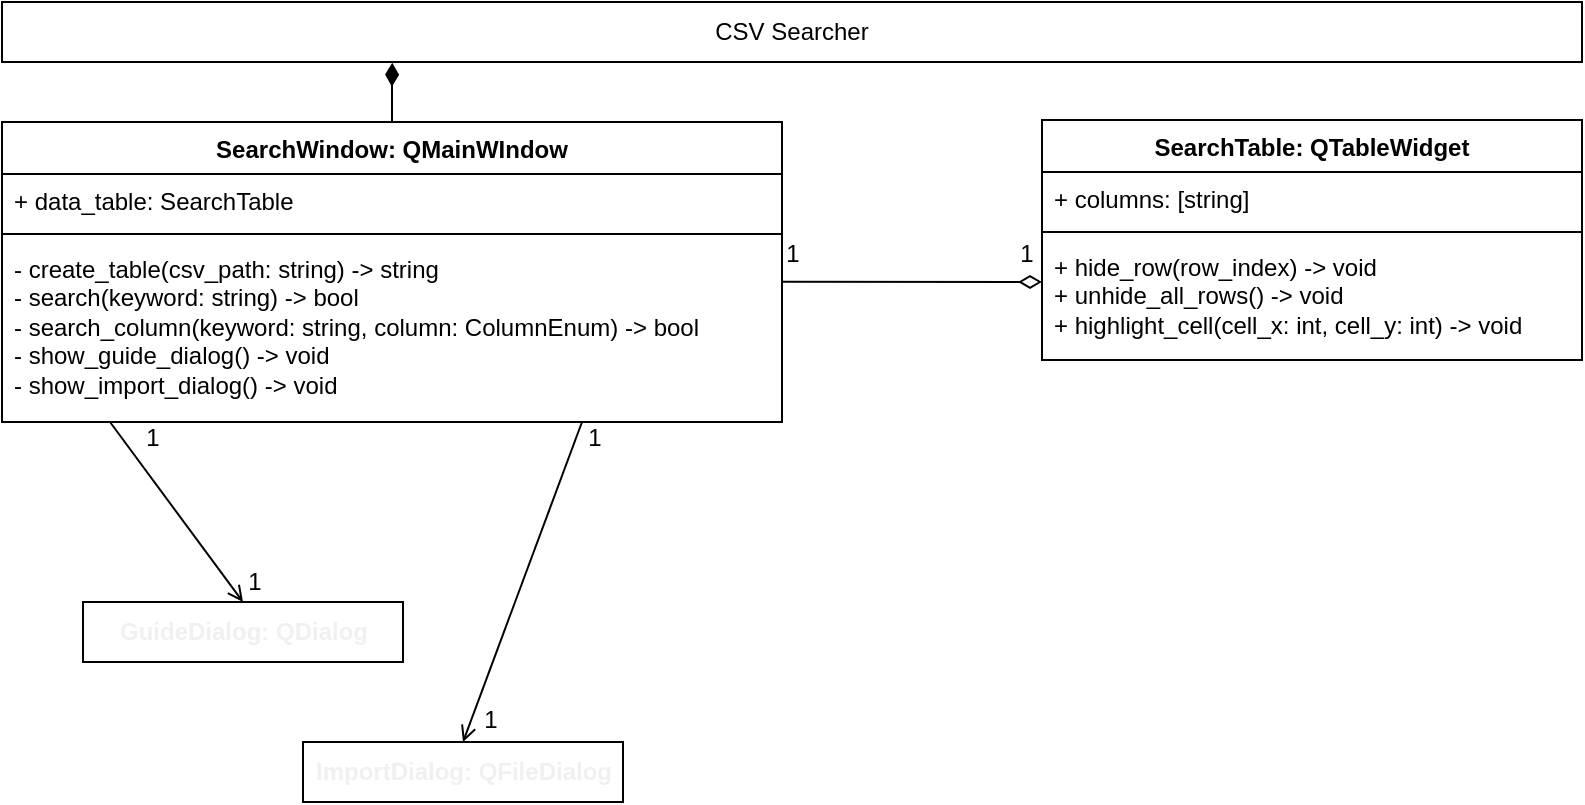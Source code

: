 <mxfile version="24.6.4" type="device">
  <diagram id="C5RBs43oDa-KdzZeNtuy" name="Page-1">
    <mxGraphModel dx="884" dy="1193" grid="1" gridSize="10" guides="1" tooltips="1" connect="1" arrows="1" fold="1" page="1" pageScale="1" pageWidth="827" pageHeight="1169" math="0" shadow="0">
      <root>
        <mxCell id="WIyWlLk6GJQsqaUBKTNV-0" />
        <mxCell id="WIyWlLk6GJQsqaUBKTNV-1" parent="WIyWlLk6GJQsqaUBKTNV-0" />
        <mxCell id="siWyhBhnACyM7Weuultx-2" value="SearchWindow: QMainWIndow" style="swimlane;fontStyle=1;align=center;verticalAlign=top;childLayout=stackLayout;horizontal=1;startSize=26;horizontalStack=0;resizeParent=1;resizeParentMax=0;resizeLast=0;collapsible=1;marginBottom=0;whiteSpace=wrap;html=1;" vertex="1" parent="WIyWlLk6GJQsqaUBKTNV-1">
          <mxGeometry x="20" y="110" width="390" height="150" as="geometry" />
        </mxCell>
        <mxCell id="siWyhBhnACyM7Weuultx-3" value="+ data_table: SearchTable" style="text;strokeColor=none;fillColor=none;align=left;verticalAlign=top;spacingLeft=4;spacingRight=4;overflow=hidden;rotatable=0;points=[[0,0.5],[1,0.5]];portConstraint=eastwest;whiteSpace=wrap;html=1;" vertex="1" parent="siWyhBhnACyM7Weuultx-2">
          <mxGeometry y="26" width="390" height="26" as="geometry" />
        </mxCell>
        <mxCell id="siWyhBhnACyM7Weuultx-4" value="" style="line;strokeWidth=1;fillColor=none;align=left;verticalAlign=middle;spacingTop=-1;spacingLeft=3;spacingRight=3;rotatable=0;labelPosition=right;points=[];portConstraint=eastwest;strokeColor=inherit;" vertex="1" parent="siWyhBhnACyM7Weuultx-2">
          <mxGeometry y="52" width="390" height="8" as="geometry" />
        </mxCell>
        <mxCell id="siWyhBhnACyM7Weuultx-5" value="&lt;div&gt;- create_table(csv_path: string) -&amp;gt; string&lt;br&gt;&lt;/div&gt;- search(keyword: string)&amp;nbsp;-&amp;gt;&amp;nbsp;bool&lt;div&gt;- search_column(&lt;span style=&quot;&quot;&gt;keyword: string, column: ColumnEnum&lt;/span&gt;&lt;span style=&quot;&quot;&gt;)&lt;/span&gt;&lt;span style=&quot;&quot;&gt;&amp;nbsp;&lt;/span&gt;&lt;span style=&quot;&quot;&gt;-&amp;gt;&amp;nbsp;&lt;/span&gt;&lt;span style=&quot;&quot;&gt;bool&lt;/span&gt;&lt;/div&gt;&lt;div&gt;- show_guide&lt;span style=&quot;background-color: initial;&quot;&gt;_dialog&lt;/span&gt;&lt;span style=&quot;background-color: initial;&quot;&gt;()&amp;nbsp;-&amp;gt;&amp;nbsp;void&lt;/span&gt;&lt;/div&gt;&lt;div&gt;- show_import_dialog() -&amp;gt; void&lt;span style=&quot;background-color: initial;&quot;&gt;&lt;br&gt;&lt;/span&gt;&lt;/div&gt;&lt;div&gt;&lt;br&gt;&lt;/div&gt;" style="text;strokeColor=none;fillColor=none;align=left;verticalAlign=top;spacingLeft=4;spacingRight=4;overflow=hidden;rotatable=0;points=[[0,0.5],[1,0.5]];portConstraint=eastwest;whiteSpace=wrap;html=1;labelBackgroundColor=none;" vertex="1" parent="siWyhBhnACyM7Weuultx-2">
          <mxGeometry y="60" width="390" height="90" as="geometry" />
        </mxCell>
        <mxCell id="siWyhBhnACyM7Weuultx-11" value="CSV Searcher" style="rounded=0;whiteSpace=wrap;html=1;" vertex="1" parent="WIyWlLk6GJQsqaUBKTNV-1">
          <mxGeometry x="20" y="50" width="790" height="30" as="geometry" />
        </mxCell>
        <mxCell id="siWyhBhnACyM7Weuultx-12" value="&lt;span style=&quot;color: rgb(240, 240, 240); font-family: Helvetica; font-size: 12px; font-style: normal; font-variant-ligatures: normal; font-variant-caps: normal; font-weight: 700; letter-spacing: normal; orphans: 2; text-align: center; text-indent: 0px; text-transform: none; widows: 2; word-spacing: 0px; -webkit-text-stroke-width: 0px; white-space: normal; text-decoration-thickness: initial; text-decoration-style: initial; text-decoration-color: initial; float: none; display: inline !important;&quot;&gt;GuideDialog: QDialog&lt;/span&gt;" style="rounded=0;whiteSpace=wrap;html=1;labelBackgroundColor=none;" vertex="1" parent="WIyWlLk6GJQsqaUBKTNV-1">
          <mxGeometry x="60.5" y="350" width="160" height="30" as="geometry" />
        </mxCell>
        <mxCell id="siWyhBhnACyM7Weuultx-13" value="&lt;span style=&quot;color: rgb(240, 240, 240); font-family: Helvetica; font-size: 12px; font-style: normal; font-variant-ligatures: normal; font-variant-caps: normal; font-weight: 700; letter-spacing: normal; orphans: 2; text-align: center; text-indent: 0px; text-transform: none; widows: 2; word-spacing: 0px; -webkit-text-stroke-width: 0px; white-space: normal; text-decoration-thickness: initial; text-decoration-style: initial; text-decoration-color: initial; float: none; display: inline !important;&quot;&gt;ImportDialog: QFileDialog&lt;/span&gt;" style="rounded=0;whiteSpace=wrap;html=1;labelBackgroundColor=none;" vertex="1" parent="WIyWlLk6GJQsqaUBKTNV-1">
          <mxGeometry x="170.5" y="420" width="160" height="30" as="geometry" />
        </mxCell>
        <mxCell id="siWyhBhnACyM7Weuultx-14" value="SearchTable: QTableWidget" style="swimlane;fontStyle=1;align=center;verticalAlign=top;childLayout=stackLayout;horizontal=1;startSize=26;horizontalStack=0;resizeParent=1;resizeParentMax=0;resizeLast=0;collapsible=1;marginBottom=0;whiteSpace=wrap;html=1;" vertex="1" parent="WIyWlLk6GJQsqaUBKTNV-1">
          <mxGeometry x="540" y="109" width="270" height="120" as="geometry" />
        </mxCell>
        <mxCell id="siWyhBhnACyM7Weuultx-15" value="+ columns: [string]" style="text;strokeColor=none;fillColor=none;align=left;verticalAlign=top;spacingLeft=4;spacingRight=4;overflow=hidden;rotatable=0;points=[[0,0.5],[1,0.5]];portConstraint=eastwest;whiteSpace=wrap;html=1;" vertex="1" parent="siWyhBhnACyM7Weuultx-14">
          <mxGeometry y="26" width="270" height="26" as="geometry" />
        </mxCell>
        <mxCell id="siWyhBhnACyM7Weuultx-16" value="" style="line;strokeWidth=1;fillColor=none;align=left;verticalAlign=middle;spacingTop=-1;spacingLeft=3;spacingRight=3;rotatable=0;labelPosition=right;points=[];portConstraint=eastwest;strokeColor=inherit;" vertex="1" parent="siWyhBhnACyM7Weuultx-14">
          <mxGeometry y="52" width="270" height="8" as="geometry" />
        </mxCell>
        <mxCell id="siWyhBhnACyM7Weuultx-17" value="&lt;div&gt;+ hide_row(row_index)&lt;span style=&quot;&quot;&gt;&amp;nbsp;&lt;/span&gt;&lt;span style=&quot;&quot;&gt;-&amp;gt; void&lt;/span&gt;&lt;/div&gt;&lt;div&gt;+ unhide_all_rows() -&amp;gt; void&lt;br&gt;&lt;/div&gt;&lt;div&gt;+ highlight_cell(cell_x: int, cell_y: int) -&amp;gt; void&lt;/div&gt;" style="text;strokeColor=none;fillColor=none;align=left;verticalAlign=top;spacingLeft=4;spacingRight=4;overflow=hidden;rotatable=0;points=[[0,0.5],[1,0.5]];portConstraint=eastwest;whiteSpace=wrap;html=1;labelBackgroundColor=none;" vertex="1" parent="siWyhBhnACyM7Weuultx-14">
          <mxGeometry y="60" width="270" height="60" as="geometry" />
        </mxCell>
        <mxCell id="siWyhBhnACyM7Weuultx-21" value="" style="edgeStyle=none;orthogonalLoop=1;jettySize=auto;html=1;rounded=0;entryX=0.5;entryY=0;entryDx=0;entryDy=0;endArrow=open;endFill=0;" edge="1" parent="WIyWlLk6GJQsqaUBKTNV-1" target="siWyhBhnACyM7Weuultx-12">
          <mxGeometry width="100" relative="1" as="geometry">
            <mxPoint x="74" y="260" as="sourcePoint" />
            <mxPoint x="140" y="280" as="targetPoint" />
            <Array as="points" />
          </mxGeometry>
        </mxCell>
        <mxCell id="siWyhBhnACyM7Weuultx-22" value="" style="edgeStyle=none;orthogonalLoop=1;jettySize=auto;html=1;rounded=0;entryX=0.5;entryY=0;entryDx=0;entryDy=0;endArrow=open;endFill=0;" edge="1" parent="WIyWlLk6GJQsqaUBKTNV-1" target="siWyhBhnACyM7Weuultx-13">
          <mxGeometry width="100" relative="1" as="geometry">
            <mxPoint x="310" y="260" as="sourcePoint" />
            <mxPoint x="310" y="300" as="targetPoint" />
            <Array as="points" />
          </mxGeometry>
        </mxCell>
        <mxCell id="siWyhBhnACyM7Weuultx-23" value="1" style="text;html=1;align=center;verticalAlign=middle;resizable=0;points=[];autosize=1;strokeColor=none;fillColor=none;" vertex="1" parent="WIyWlLk6GJQsqaUBKTNV-1">
          <mxGeometry x="131" y="325" width="30" height="30" as="geometry" />
        </mxCell>
        <mxCell id="siWyhBhnACyM7Weuultx-24" value="1" style="text;html=1;align=center;verticalAlign=middle;resizable=0;points=[];autosize=1;strokeColor=none;fillColor=none;" vertex="1" parent="WIyWlLk6GJQsqaUBKTNV-1">
          <mxGeometry x="80" y="253" width="30" height="30" as="geometry" />
        </mxCell>
        <mxCell id="siWyhBhnACyM7Weuultx-25" value="1" style="text;html=1;align=center;verticalAlign=middle;resizable=0;points=[];autosize=1;strokeColor=none;fillColor=none;" vertex="1" parent="WIyWlLk6GJQsqaUBKTNV-1">
          <mxGeometry x="300.5" y="253" width="30" height="30" as="geometry" />
        </mxCell>
        <mxCell id="siWyhBhnACyM7Weuultx-26" value="1" style="text;html=1;align=center;verticalAlign=middle;resizable=0;points=[];autosize=1;strokeColor=none;fillColor=none;" vertex="1" parent="WIyWlLk6GJQsqaUBKTNV-1">
          <mxGeometry x="249" y="394" width="30" height="30" as="geometry" />
        </mxCell>
        <mxCell id="siWyhBhnACyM7Weuultx-27" value="" style="edgeStyle=none;orthogonalLoop=1;jettySize=auto;html=1;rounded=0;exitX=1;exitY=0.221;exitDx=0;exitDy=0;exitPerimeter=0;endArrow=diamondThin;endFill=0;endSize=9;" edge="1" parent="WIyWlLk6GJQsqaUBKTNV-1" source="siWyhBhnACyM7Weuultx-5">
          <mxGeometry width="100" relative="1" as="geometry">
            <mxPoint x="380" y="190" as="sourcePoint" />
            <mxPoint x="540" y="190" as="targetPoint" />
            <Array as="points" />
          </mxGeometry>
        </mxCell>
        <mxCell id="siWyhBhnACyM7Weuultx-29" value="1" style="text;html=1;align=center;verticalAlign=middle;resizable=0;points=[];autosize=1;strokeColor=none;fillColor=none;" vertex="1" parent="WIyWlLk6GJQsqaUBKTNV-1">
          <mxGeometry x="400" y="161" width="30" height="30" as="geometry" />
        </mxCell>
        <mxCell id="siWyhBhnACyM7Weuultx-30" value="1" style="text;html=1;align=center;verticalAlign=middle;resizable=0;points=[];autosize=1;strokeColor=none;fillColor=none;" vertex="1" parent="WIyWlLk6GJQsqaUBKTNV-1">
          <mxGeometry x="517" y="161" width="30" height="30" as="geometry" />
        </mxCell>
        <mxCell id="siWyhBhnACyM7Weuultx-32" style="edgeStyle=orthogonalEdgeStyle;rounded=0;orthogonalLoop=1;jettySize=auto;html=1;entryX=0.247;entryY=1.012;entryDx=0;entryDy=0;entryPerimeter=0;endArrow=diamondThin;endFill=1;strokeWidth=1;endSize=9;" edge="1" parent="WIyWlLk6GJQsqaUBKTNV-1" source="siWyhBhnACyM7Weuultx-2" target="siWyhBhnACyM7Weuultx-11">
          <mxGeometry relative="1" as="geometry" />
        </mxCell>
      </root>
    </mxGraphModel>
  </diagram>
</mxfile>
